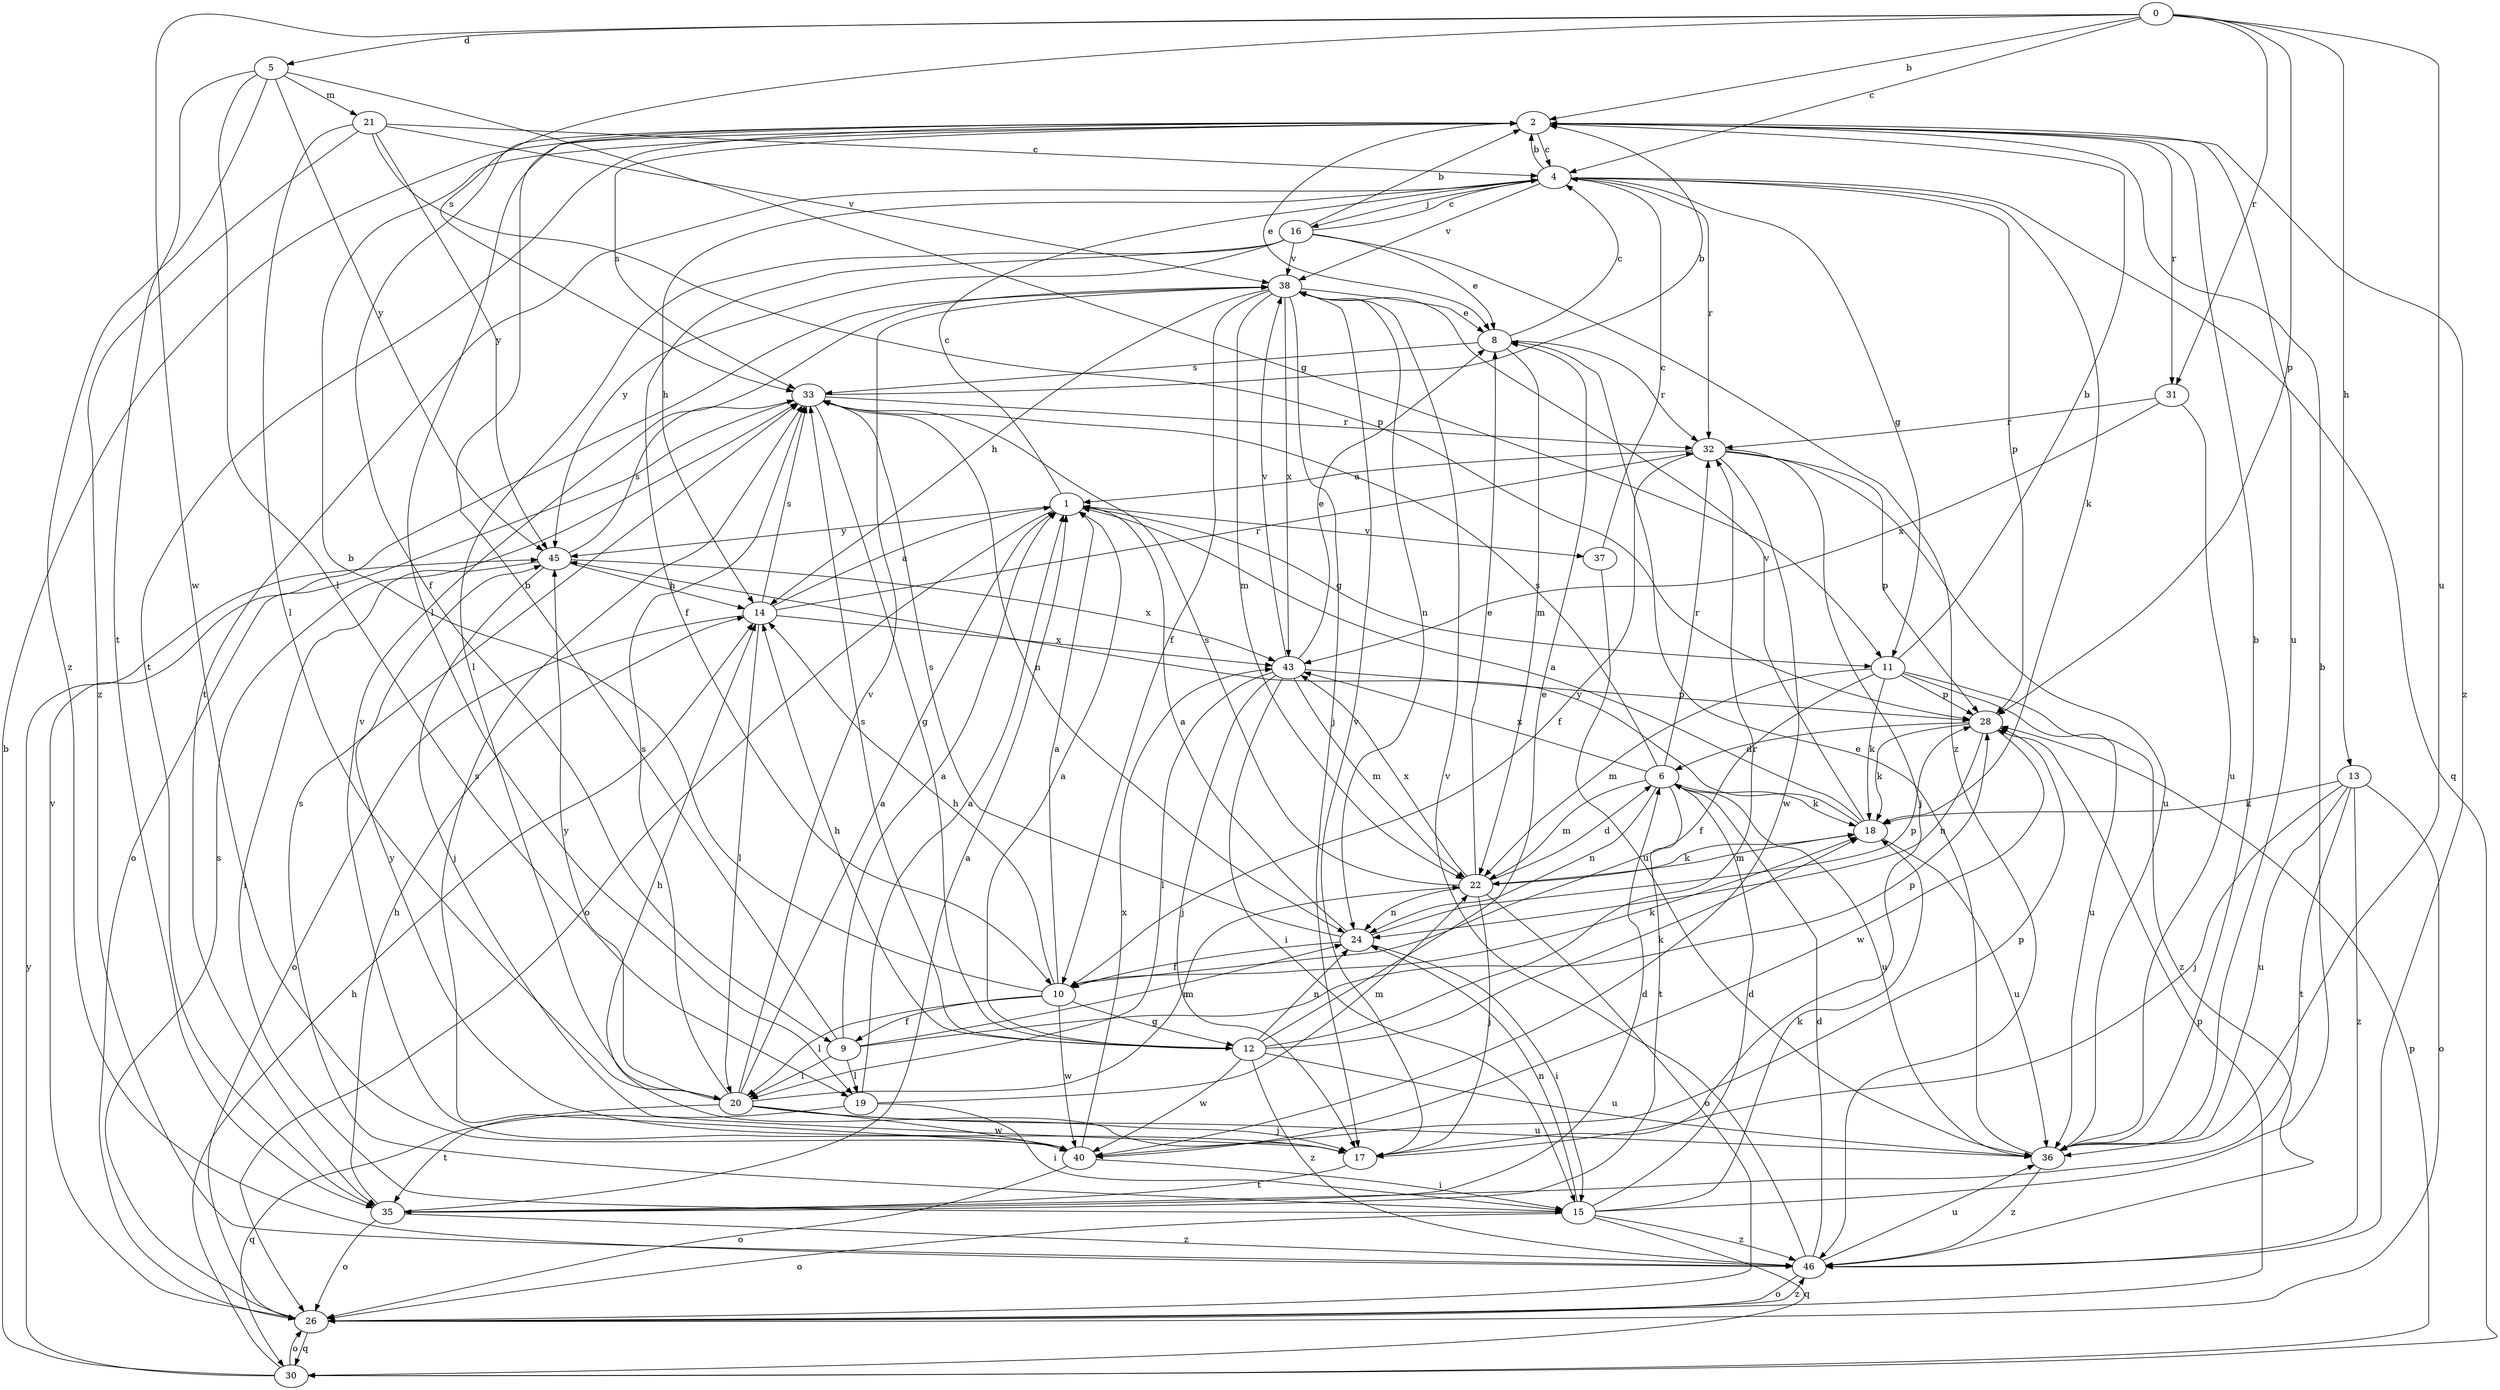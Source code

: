 strict digraph  {
0;
1;
2;
4;
5;
6;
8;
9;
10;
11;
12;
13;
14;
15;
16;
17;
18;
19;
20;
21;
22;
24;
26;
28;
30;
31;
32;
33;
35;
36;
37;
38;
40;
43;
45;
46;
0 -> 2  [label=b];
0 -> 4  [label=c];
0 -> 5  [label=d];
0 -> 13  [label=h];
0 -> 28  [label=p];
0 -> 31  [label=r];
0 -> 33  [label=s];
0 -> 36  [label=u];
0 -> 40  [label=w];
1 -> 4  [label=c];
1 -> 11  [label=g];
1 -> 26  [label=o];
1 -> 37  [label=v];
1 -> 45  [label=y];
2 -> 4  [label=c];
2 -> 8  [label=e];
2 -> 9  [label=f];
2 -> 19  [label=l];
2 -> 31  [label=r];
2 -> 33  [label=s];
2 -> 35  [label=t];
2 -> 36  [label=u];
2 -> 46  [label=z];
4 -> 2  [label=b];
4 -> 11  [label=g];
4 -> 14  [label=h];
4 -> 16  [label=j];
4 -> 18  [label=k];
4 -> 28  [label=p];
4 -> 30  [label=q];
4 -> 32  [label=r];
4 -> 35  [label=t];
4 -> 38  [label=v];
5 -> 11  [label=g];
5 -> 19  [label=l];
5 -> 21  [label=m];
5 -> 35  [label=t];
5 -> 45  [label=y];
5 -> 46  [label=z];
6 -> 18  [label=k];
6 -> 22  [label=m];
6 -> 24  [label=n];
6 -> 32  [label=r];
6 -> 33  [label=s];
6 -> 35  [label=t];
6 -> 36  [label=u];
6 -> 43  [label=x];
8 -> 4  [label=c];
8 -> 22  [label=m];
8 -> 32  [label=r];
8 -> 33  [label=s];
9 -> 1  [label=a];
9 -> 2  [label=b];
9 -> 19  [label=l];
9 -> 20  [label=l];
9 -> 24  [label=n];
9 -> 28  [label=p];
10 -> 1  [label=a];
10 -> 2  [label=b];
10 -> 9  [label=f];
10 -> 12  [label=g];
10 -> 14  [label=h];
10 -> 18  [label=k];
10 -> 20  [label=l];
10 -> 40  [label=w];
11 -> 2  [label=b];
11 -> 10  [label=f];
11 -> 18  [label=k];
11 -> 22  [label=m];
11 -> 28  [label=p];
11 -> 36  [label=u];
11 -> 46  [label=z];
12 -> 1  [label=a];
12 -> 8  [label=e];
12 -> 14  [label=h];
12 -> 18  [label=k];
12 -> 24  [label=n];
12 -> 32  [label=r];
12 -> 33  [label=s];
12 -> 36  [label=u];
12 -> 40  [label=w];
12 -> 46  [label=z];
13 -> 17  [label=j];
13 -> 18  [label=k];
13 -> 26  [label=o];
13 -> 35  [label=t];
13 -> 36  [label=u];
13 -> 46  [label=z];
14 -> 1  [label=a];
14 -> 20  [label=l];
14 -> 26  [label=o];
14 -> 32  [label=r];
14 -> 33  [label=s];
14 -> 43  [label=x];
15 -> 2  [label=b];
15 -> 6  [label=d];
15 -> 18  [label=k];
15 -> 24  [label=n];
15 -> 26  [label=o];
15 -> 30  [label=q];
15 -> 33  [label=s];
15 -> 46  [label=z];
16 -> 2  [label=b];
16 -> 4  [label=c];
16 -> 8  [label=e];
16 -> 10  [label=f];
16 -> 20  [label=l];
16 -> 38  [label=v];
16 -> 45  [label=y];
16 -> 46  [label=z];
17 -> 14  [label=h];
17 -> 35  [label=t];
17 -> 38  [label=v];
17 -> 45  [label=y];
18 -> 1  [label=a];
18 -> 22  [label=m];
18 -> 36  [label=u];
18 -> 38  [label=v];
18 -> 45  [label=y];
19 -> 1  [label=a];
19 -> 15  [label=i];
19 -> 22  [label=m];
19 -> 30  [label=q];
20 -> 1  [label=a];
20 -> 17  [label=j];
20 -> 22  [label=m];
20 -> 33  [label=s];
20 -> 35  [label=t];
20 -> 36  [label=u];
20 -> 38  [label=v];
20 -> 40  [label=w];
20 -> 45  [label=y];
21 -> 4  [label=c];
21 -> 20  [label=l];
21 -> 28  [label=p];
21 -> 38  [label=v];
21 -> 45  [label=y];
21 -> 46  [label=z];
22 -> 6  [label=d];
22 -> 8  [label=e];
22 -> 17  [label=j];
22 -> 18  [label=k];
22 -> 24  [label=n];
22 -> 26  [label=o];
22 -> 33  [label=s];
22 -> 43  [label=x];
24 -> 1  [label=a];
24 -> 10  [label=f];
24 -> 15  [label=i];
24 -> 28  [label=p];
24 -> 33  [label=s];
26 -> 28  [label=p];
26 -> 30  [label=q];
26 -> 33  [label=s];
26 -> 38  [label=v];
26 -> 46  [label=z];
28 -> 6  [label=d];
28 -> 18  [label=k];
28 -> 24  [label=n];
28 -> 40  [label=w];
30 -> 2  [label=b];
30 -> 14  [label=h];
30 -> 26  [label=o];
30 -> 28  [label=p];
30 -> 45  [label=y];
31 -> 32  [label=r];
31 -> 36  [label=u];
31 -> 43  [label=x];
32 -> 1  [label=a];
32 -> 10  [label=f];
32 -> 17  [label=j];
32 -> 28  [label=p];
32 -> 36  [label=u];
32 -> 40  [label=w];
33 -> 2  [label=b];
33 -> 12  [label=g];
33 -> 24  [label=n];
33 -> 26  [label=o];
33 -> 32  [label=r];
35 -> 1  [label=a];
35 -> 6  [label=d];
35 -> 14  [label=h];
35 -> 26  [label=o];
35 -> 46  [label=z];
36 -> 2  [label=b];
36 -> 8  [label=e];
36 -> 46  [label=z];
37 -> 4  [label=c];
37 -> 36  [label=u];
38 -> 8  [label=e];
38 -> 10  [label=f];
38 -> 14  [label=h];
38 -> 17  [label=j];
38 -> 22  [label=m];
38 -> 24  [label=n];
38 -> 43  [label=x];
40 -> 15  [label=i];
40 -> 26  [label=o];
40 -> 28  [label=p];
40 -> 33  [label=s];
40 -> 38  [label=v];
40 -> 43  [label=x];
43 -> 8  [label=e];
43 -> 15  [label=i];
43 -> 17  [label=j];
43 -> 20  [label=l];
43 -> 22  [label=m];
43 -> 28  [label=p];
43 -> 38  [label=v];
45 -> 14  [label=h];
45 -> 15  [label=i];
45 -> 17  [label=j];
45 -> 33  [label=s];
45 -> 43  [label=x];
46 -> 6  [label=d];
46 -> 26  [label=o];
46 -> 36  [label=u];
46 -> 38  [label=v];
}
